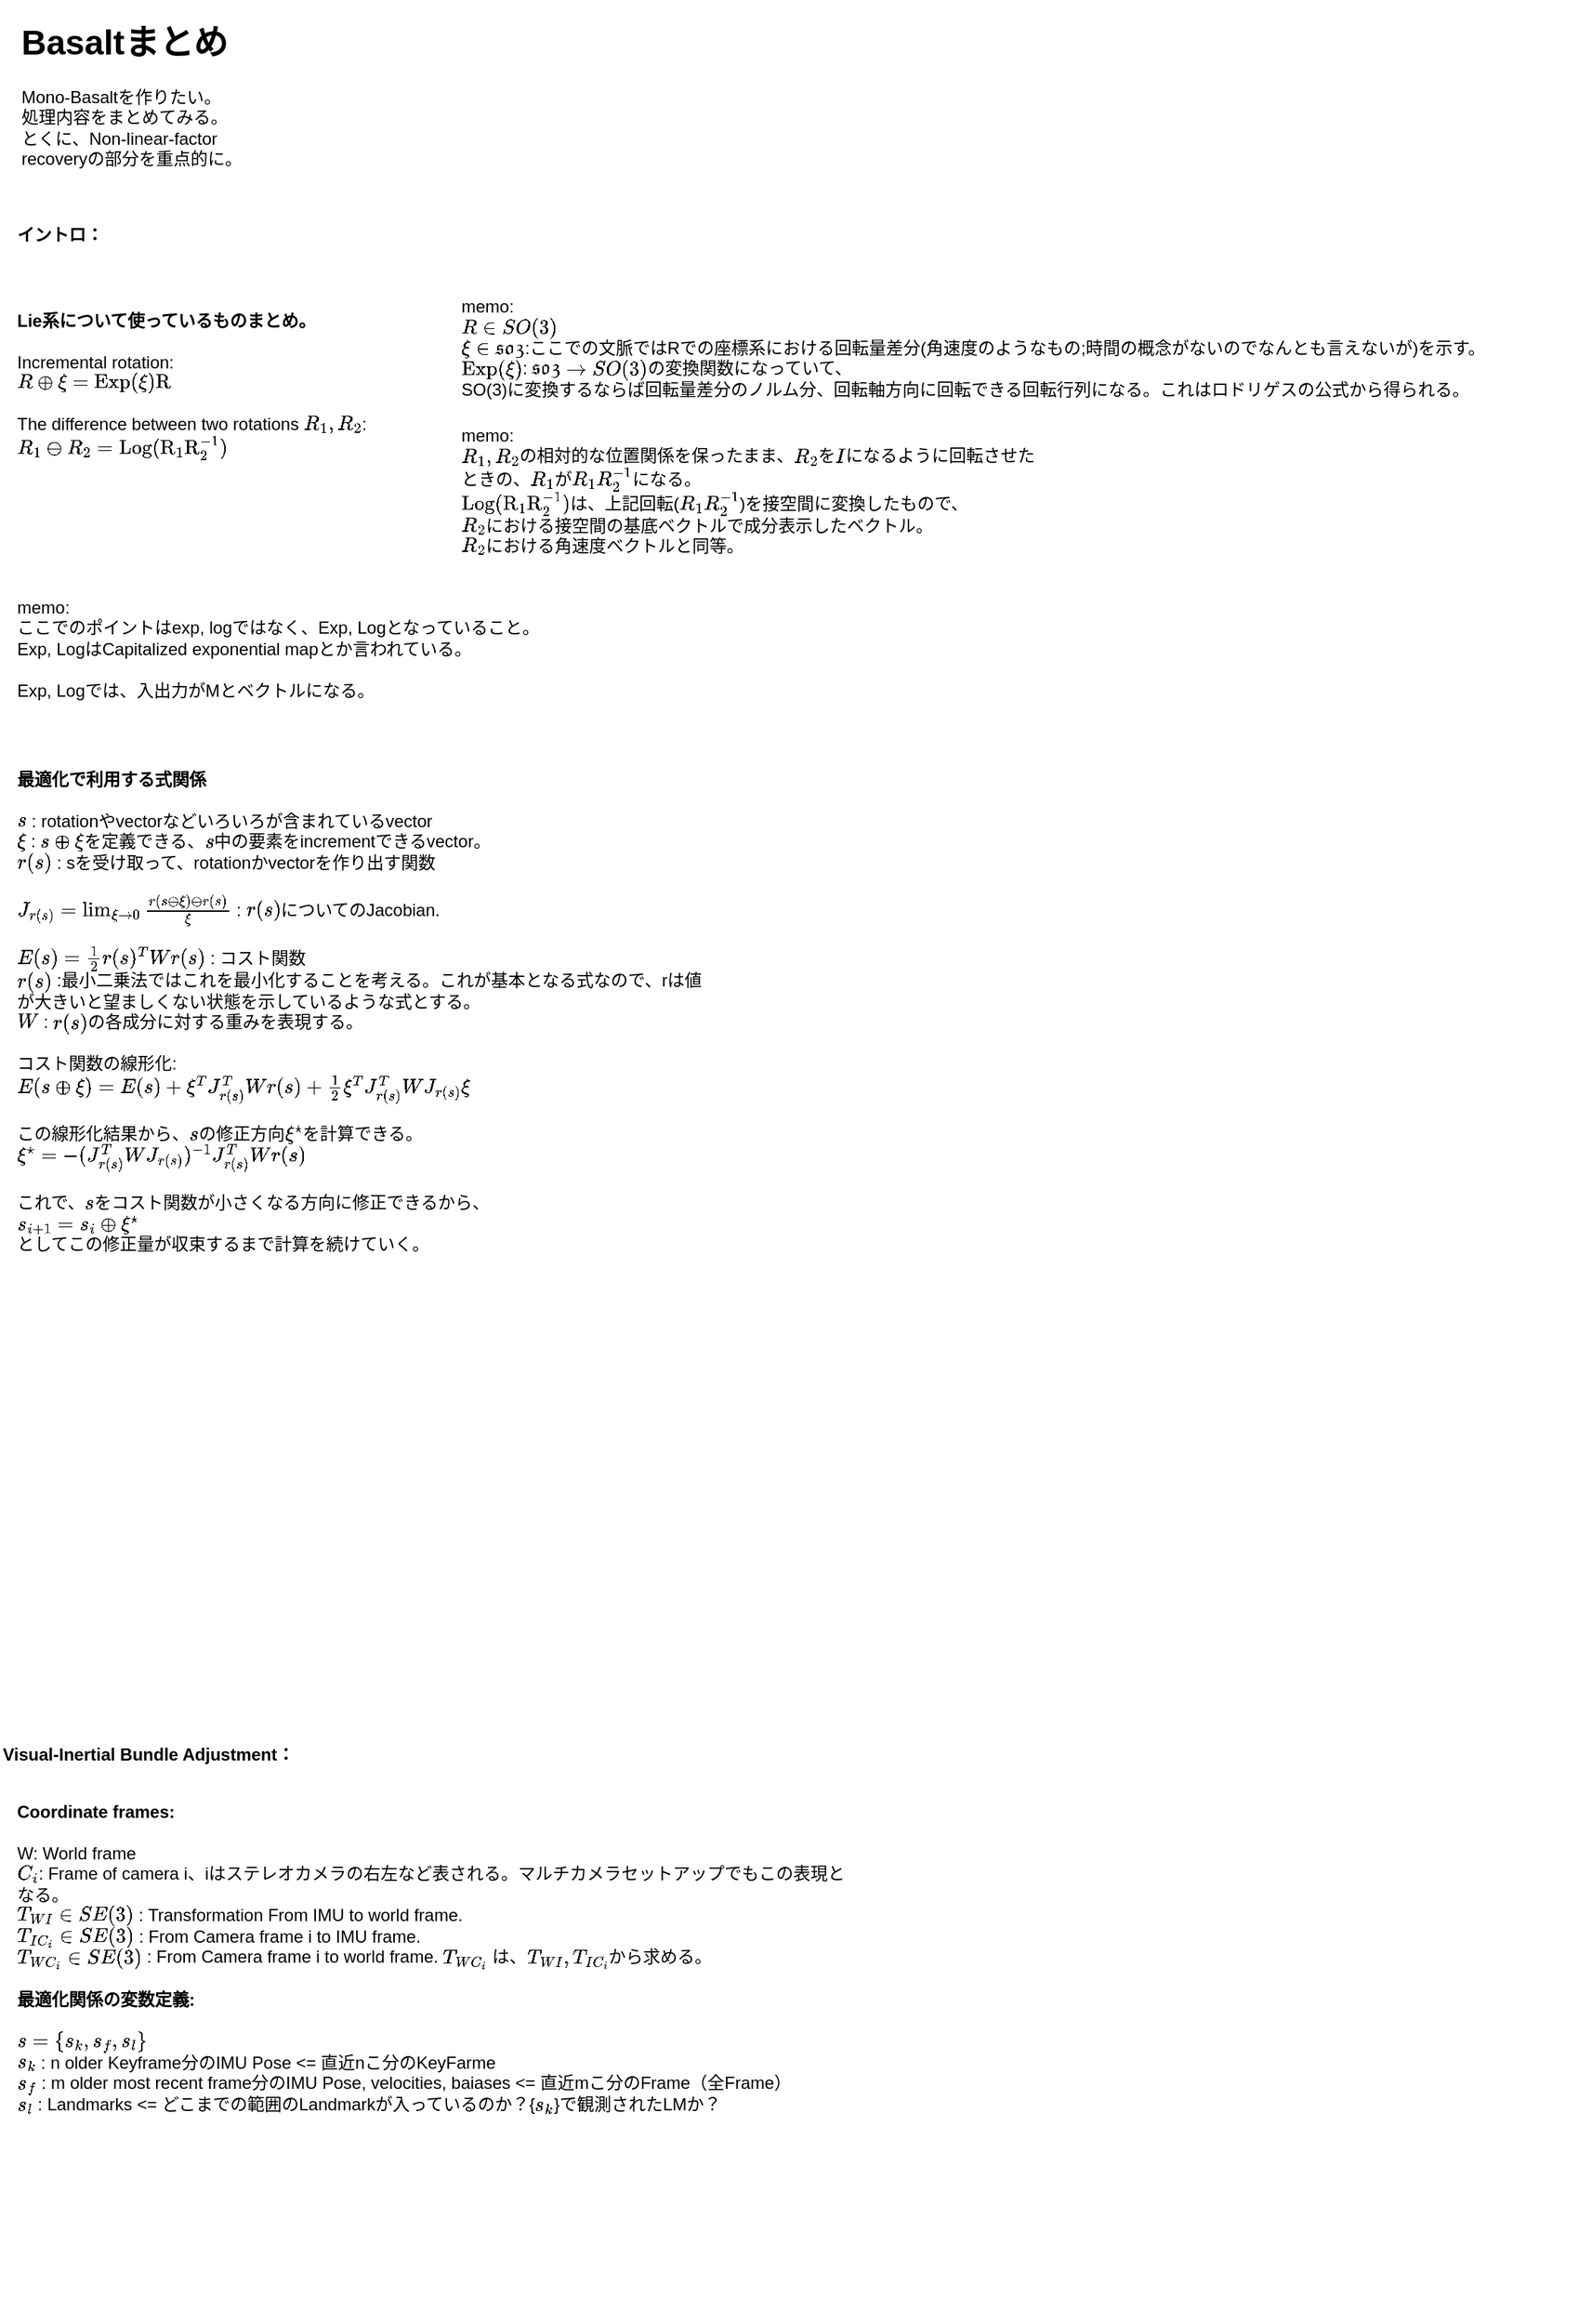 <mxfile version="13.3.8" type="github">
  <diagram id="-X3X55rXStA9x6S70Jl4" name="Page-1">
    <mxGraphModel dx="1001" dy="689" grid="1" gridSize="10" guides="1" tooltips="1" connect="1" arrows="1" fold="1" page="1" pageScale="1" pageWidth="827" pageHeight="1169" math="1" shadow="0">
      <root>
        <mxCell id="0" />
        <mxCell id="1" parent="0" />
        <mxCell id="O7T-0wPgFSHERFyjUZqn-1" value="&lt;h1&gt;Basaltまとめ&lt;/h1&gt;&lt;p&gt;Mono-Basaltを作りたい。&lt;br&gt;処理内容をまとめてみる。&lt;br&gt;とくに、Non-linear-factor recoveryの部分を重点的に。&lt;/p&gt;" style="text;html=1;strokeColor=none;fillColor=none;spacing=5;spacingTop=-20;whiteSpace=wrap;overflow=hidden;rounded=0;" vertex="1" parent="1">
          <mxGeometry x="10" y="10" width="190" height="120" as="geometry" />
        </mxCell>
        <mxCell id="O7T-0wPgFSHERFyjUZqn-2" value="&lt;b&gt;Lie系について使っているものまとめ。&lt;br&gt;&lt;/b&gt;&lt;br&gt;Incremental rotation:&lt;br&gt;\( R \oplus \xi&amp;nbsp; = \rm{Exp} (\xi) R\)&lt;br&gt;&lt;br&gt;The difference between two rotations \(R_1, R_2\):&lt;br&gt;\( R_1 \ominus R_2 = \rm Log(R_1 R_2^{-1})\)&lt;br&gt;" style="text;html=1;strokeColor=none;fillColor=none;align=left;verticalAlign=top;whiteSpace=wrap;rounded=0;" vertex="1" parent="1">
          <mxGeometry x="10" y="210" width="300" height="140" as="geometry" />
        </mxCell>
        <mxCell id="O7T-0wPgFSHERFyjUZqn-3" value="memo:&lt;br&gt;\( R \in SO(3) \)&lt;br&gt;\( \xi \in \frak{so} 3\):ここでの文脈ではRでの座標系における回転量差分(角速度のようなもの;時間の概念がないのでなんとも言えないが)を示す。&lt;br&gt;\( \rm Exp(\xi) \): \( \frak{so}3 \) \( \rightarrow SO(3) \)の変換関数になっていて、&lt;br&gt;SO(3)に変換するならば回転量差分のノルム分、回転軸方向に回転できる回転行列になる。これはロドリゲスの公式から得られる。" style="text;html=1;align=left;verticalAlign=top;resizable=0;points=[];autosize=1;" vertex="1" parent="1">
          <mxGeometry x="320" y="200" width="790" height="80" as="geometry" />
        </mxCell>
        <mxCell id="O7T-0wPgFSHERFyjUZqn-4" value="memo:&lt;br&gt;\( R_1, R_2 \)の相対的な位置関係を保ったまま、\(R_2\)を\(I\)になるように回転させた&lt;br&gt;ときの、\(R_1\)が\(R_1 R_2^{-1} \)になる。&lt;br&gt;\( \rm Log(R_1 R_2^{-1}) \)は、上記回転(\(R_1 R_2^{-1}\))を接空間に変換したもので、&lt;br&gt;\(R_2\)における接空間の基底ベクトルで成分表示したベクトル。&lt;br&gt;\(R_2\)における角速度ベクトルと同等。" style="text;html=1;align=left;verticalAlign=top;resizable=0;points=[];autosize=1;" vertex="1" parent="1">
          <mxGeometry x="320" y="290" width="480" height="90" as="geometry" />
        </mxCell>
        <mxCell id="O7T-0wPgFSHERFyjUZqn-5" value="memo:&lt;br&gt;ここでのポイントはexp, logではなく、Exp, Logとなっていること。&lt;br&gt;Exp, LogはCapitalized exponential mapとか言われている。&lt;br&gt;&lt;br&gt;Exp, Logでは、入出力がMとベクトルになる。" style="text;html=1;align=left;verticalAlign=top;resizable=0;points=[];autosize=1;" vertex="1" parent="1">
          <mxGeometry x="10" y="410" width="380" height="80" as="geometry" />
        </mxCell>
        <mxCell id="O7T-0wPgFSHERFyjUZqn-6" value="&lt;b&gt;最適化で利用する式関係&lt;br&gt;&lt;/b&gt;&lt;br&gt;\(s\) : rotationやvectorなどいろいろが含まれているvector&lt;br&gt;\(\xi\) : \(s \oplus \xi \)を定義できる、\(s\)中の要素をincrementできるvector。&lt;br&gt;\(r(s)\) : sを受け取って、rotationかvectorを作り出す関数&lt;br&gt;&lt;br&gt;\( J_{r(s)} = \lim_{\xi \rightarrow 0} \frac{r(s \oplus \xi) \ominus r(s)}{\xi} \) : \(r(s)\)についてのJacobian.&lt;br&gt;&lt;br&gt;\( E(s) = \frac{1}{2} r(s)^T W r(s) \) : コスト関数&lt;br&gt;\(r(s)\) :最小二乗法ではこれを最小化することを考える。これが基本となる式なので、rは値が大きいと望ましくない状態を示しているような式とする。&lt;br&gt;\(W\) : \(r(s)\)の各成分に対する重みを表現する。&lt;br&gt;&lt;br&gt;コスト関数の線形化:&lt;br&gt;\(E(s \oplus \xi) = E(s) + \xi^T J_{r(s)}^T Wr(s) + \frac{1}{2}\xi^T J_{r(s)}^T W J_{r(s)} \xi\)&lt;br&gt;&lt;br&gt;この線形化結果から、\(s\)の修正方向\(\xi^\star\)を計算できる。&lt;br&gt;\( \xi^\star = -(J_{r(s)}^T W J_{r(s)})^{-1} J_{r(s)}^T W r(s) \)&lt;br&gt;&lt;br&gt;これで、\(s\)をコスト関数が小さくなる方向に修正できるから、&lt;br&gt;\(s_{i+1} = s_i \oplus \xi^\star \)&lt;br&gt;としてこの修正量が収束するまで計算を続けていく。" style="text;html=1;strokeColor=none;fillColor=none;align=left;verticalAlign=top;whiteSpace=wrap;rounded=0;" vertex="1" parent="1">
          <mxGeometry x="10" y="530" width="480" height="400" as="geometry" />
        </mxCell>
        <mxCell id="O7T-0wPgFSHERFyjUZqn-7" value="&lt;b&gt;イントロ：&lt;/b&gt;" style="text;html=1;strokeColor=none;fillColor=none;align=left;verticalAlign=top;whiteSpace=wrap;rounded=0;" vertex="1" parent="1">
          <mxGeometry x="10" y="150" width="280" height="30" as="geometry" />
        </mxCell>
        <mxCell id="O7T-0wPgFSHERFyjUZqn-8" value="&lt;b&gt;Visual-Inertial Bundle Adjustment：&lt;br&gt;&lt;br&gt;&lt;/b&gt;" style="text;html=1;strokeColor=none;fillColor=none;align=left;verticalAlign=top;whiteSpace=wrap;rounded=0;" vertex="1" parent="1">
          <mxGeometry y="1210" width="280" height="50" as="geometry" />
        </mxCell>
        <mxCell id="O7T-0wPgFSHERFyjUZqn-9" value="&lt;b&gt;Coordinate frames:&lt;/b&gt;&lt;br&gt;&lt;br&gt;W: World frame&lt;br&gt;\(C_i \): Frame of camera i、iはステレオカメラの右左など表される。マルチカメラセットアップでもこの表現となる。&lt;br&gt;\( T_{W I} \in SE(3) \) : Transformation From IMU to world frame.&lt;br&gt;\( T_{I C_i} \in SE(3) \) : From Camera frame i to IMU frame.&lt;br&gt;\( T_{W C_i} \in SE(3) \) : From Camera frame i to world frame. \( T_{W C_i} \) は、\(T_{WI}, T_{IC_i}\)から求める。&lt;br&gt;&lt;b&gt;&lt;br&gt;最適化関係の変数定義:&lt;br&gt;&lt;/b&gt;&lt;br&gt;\( s = \{s_k, s_f, s_l\} \)&lt;br&gt;\( s_k \) : n older Keyframe分のIMU Pose &amp;lt;= 直近nこ分のKeyFarme&lt;br&gt;\( s_f \) : m older most recent frame分のIMU Pose, velocities, baiases &amp;lt;= 直近mこ分のFrame（全Frame）&lt;br&gt;\( s_l \) : Landmarks &amp;lt;= どこまでの範囲のLandmarkが入っているのか？{\(s_k\)}で観測されたLMか？" style="text;html=1;strokeColor=none;fillColor=none;align=left;verticalAlign=top;whiteSpace=wrap;rounded=0;" vertex="1" parent="1">
          <mxGeometry x="10" y="1250" width="580" height="370" as="geometry" />
        </mxCell>
      </root>
    </mxGraphModel>
  </diagram>
</mxfile>
